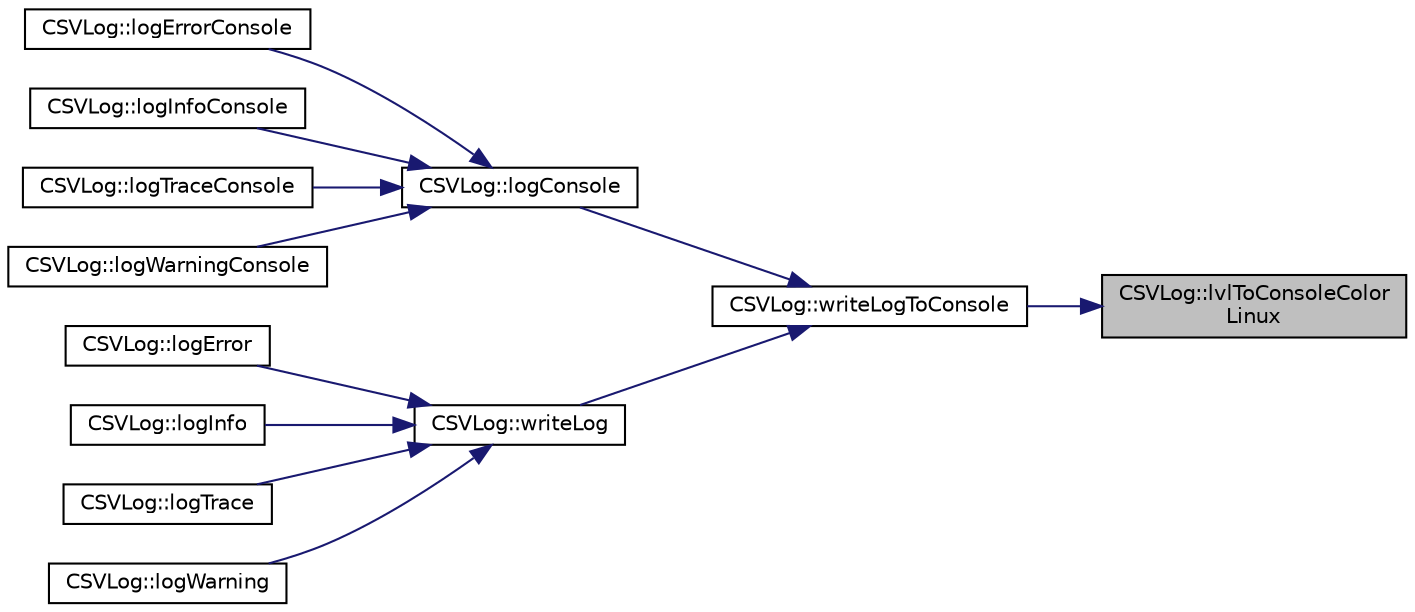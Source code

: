digraph "CSVLog::lvlToConsoleColorLinux"
{
 // LATEX_PDF_SIZE
  edge [fontname="Helvetica",fontsize="10",labelfontname="Helvetica",labelfontsize="10"];
  node [fontname="Helvetica",fontsize="10",shape=record];
  rankdir="RL";
  Node1 [label="CSVLog::lvlToConsoleColor\lLinux",height=0.2,width=0.4,color="black", fillcolor="grey75", style="filled", fontcolor="black",tooltip="get console color from log level on linux"];
  Node1 -> Node2 [dir="back",color="midnightblue",fontsize="10",style="solid",fontname="Helvetica"];
  Node2 [label="CSVLog::writeLogToConsole",height=0.2,width=0.4,color="black", fillcolor="white", style="filled",URL="$classCSVLog.html#aaf9a8935942eaca9839f0392a2815535",tooltip="general log generator for console"];
  Node2 -> Node3 [dir="back",color="midnightblue",fontsize="10",style="solid",fontname="Helvetica"];
  Node3 [label="CSVLog::logConsole",height=0.2,width=0.4,color="black", fillcolor="white", style="filled",URL="$classCSVLog.html#a2334ba89101b21b6548d412643a22ec3",tooltip="generate log entry in console"];
  Node3 -> Node4 [dir="back",color="midnightblue",fontsize="10",style="solid",fontname="Helvetica"];
  Node4 [label="CSVLog::logErrorConsole",height=0.2,width=0.4,color="black", fillcolor="white", style="filled",URL="$classCSVLog.html#a0177263b40ad2573d573b9e7201d2acb",tooltip="log on error level in console"];
  Node3 -> Node5 [dir="back",color="midnightblue",fontsize="10",style="solid",fontname="Helvetica"];
  Node5 [label="CSVLog::logInfoConsole",height=0.2,width=0.4,color="black", fillcolor="white", style="filled",URL="$classCSVLog.html#adbdc18656cb435042e287ecb0765f9dd",tooltip="log on info level in console"];
  Node3 -> Node6 [dir="back",color="midnightblue",fontsize="10",style="solid",fontname="Helvetica"];
  Node6 [label="CSVLog::logTraceConsole",height=0.2,width=0.4,color="black", fillcolor="white", style="filled",URL="$classCSVLog.html#ab8505e316b64571c70ba95cfeca4ccb6",tooltip="log on trace level in console"];
  Node3 -> Node7 [dir="back",color="midnightblue",fontsize="10",style="solid",fontname="Helvetica"];
  Node7 [label="CSVLog::logWarningConsole",height=0.2,width=0.4,color="black", fillcolor="white", style="filled",URL="$classCSVLog.html#a38553a9f280cec76680df43316261885",tooltip="log on warning level in console"];
  Node2 -> Node8 [dir="back",color="midnightblue",fontsize="10",style="solid",fontname="Helvetica"];
  Node8 [label="CSVLog::writeLog",height=0.2,width=0.4,color="black", fillcolor="white", style="filled",URL="$classCSVLog.html#a483aac07b38a517ad8f045a34cffdcf9",tooltip="general log generator method"];
  Node8 -> Node9 [dir="back",color="midnightblue",fontsize="10",style="solid",fontname="Helvetica"];
  Node9 [label="CSVLog::logError",height=0.2,width=0.4,color="black", fillcolor="white", style="filled",URL="$classCSVLog.html#a99f056783f1903b0332a39732b79a014",tooltip="general log on error level"];
  Node8 -> Node10 [dir="back",color="midnightblue",fontsize="10",style="solid",fontname="Helvetica"];
  Node10 [label="CSVLog::logInfo",height=0.2,width=0.4,color="black", fillcolor="white", style="filled",URL="$classCSVLog.html#a5a6e01a0b57519dcfa1b1b94017f79f8",tooltip="general log on info level"];
  Node8 -> Node11 [dir="back",color="midnightblue",fontsize="10",style="solid",fontname="Helvetica"];
  Node11 [label="CSVLog::logTrace",height=0.2,width=0.4,color="black", fillcolor="white", style="filled",URL="$classCSVLog.html#a43fd60ab05f615aefdd0af7d3f93840e",tooltip="general log on trace level"];
  Node8 -> Node12 [dir="back",color="midnightblue",fontsize="10",style="solid",fontname="Helvetica"];
  Node12 [label="CSVLog::logWarning",height=0.2,width=0.4,color="black", fillcolor="white", style="filled",URL="$classCSVLog.html#a259cf3f2a38398a047342ec4c2820f5c",tooltip="general log on warning level"];
}
